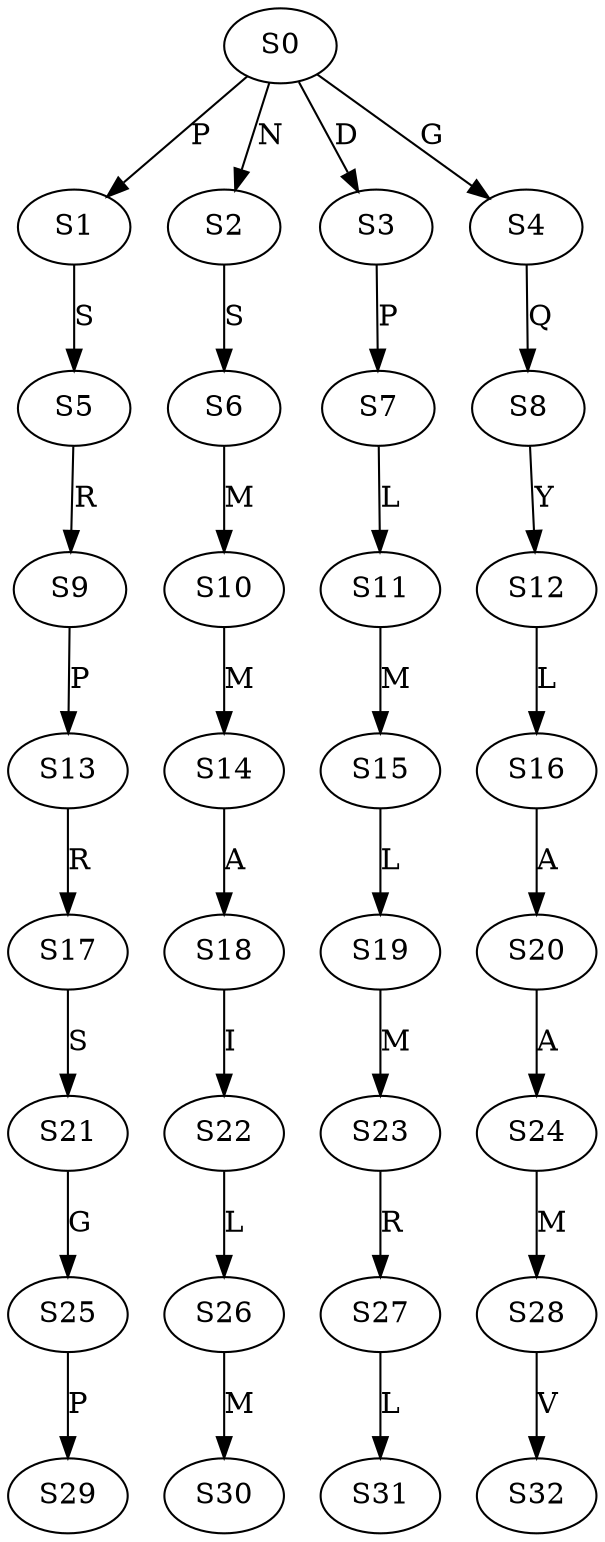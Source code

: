 strict digraph  {
	S0 -> S1 [ label = P ];
	S0 -> S2 [ label = N ];
	S0 -> S3 [ label = D ];
	S0 -> S4 [ label = G ];
	S1 -> S5 [ label = S ];
	S2 -> S6 [ label = S ];
	S3 -> S7 [ label = P ];
	S4 -> S8 [ label = Q ];
	S5 -> S9 [ label = R ];
	S6 -> S10 [ label = M ];
	S7 -> S11 [ label = L ];
	S8 -> S12 [ label = Y ];
	S9 -> S13 [ label = P ];
	S10 -> S14 [ label = M ];
	S11 -> S15 [ label = M ];
	S12 -> S16 [ label = L ];
	S13 -> S17 [ label = R ];
	S14 -> S18 [ label = A ];
	S15 -> S19 [ label = L ];
	S16 -> S20 [ label = A ];
	S17 -> S21 [ label = S ];
	S18 -> S22 [ label = I ];
	S19 -> S23 [ label = M ];
	S20 -> S24 [ label = A ];
	S21 -> S25 [ label = G ];
	S22 -> S26 [ label = L ];
	S23 -> S27 [ label = R ];
	S24 -> S28 [ label = M ];
	S25 -> S29 [ label = P ];
	S26 -> S30 [ label = M ];
	S27 -> S31 [ label = L ];
	S28 -> S32 [ label = V ];
}
